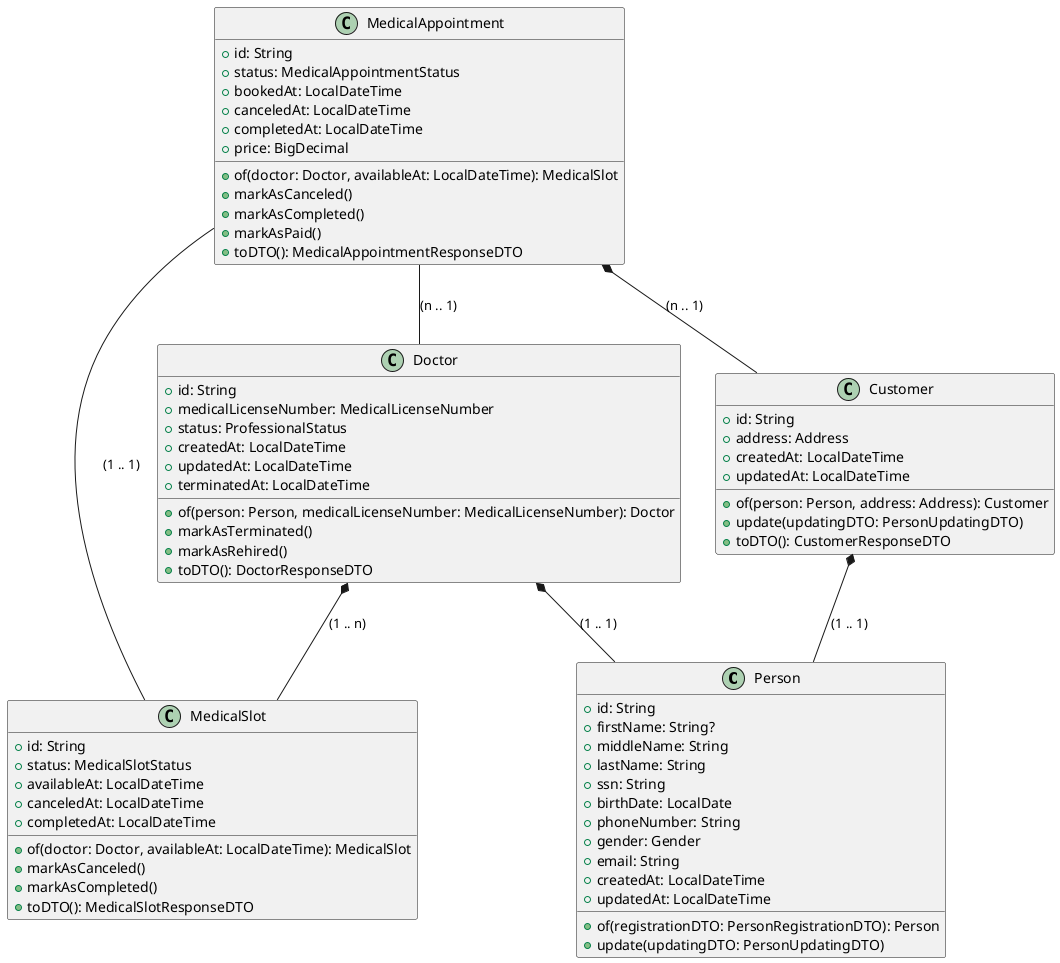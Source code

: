@startuml

class "Person" {
 +id: String
 +firstName: String?
 +middleName: String
 +lastName: String
 +ssn: String
 +birthDate: LocalDate
 +phoneNumber: String
 +gender: Gender
 +email: String
 +createdAt: LocalDateTime
 +updatedAt: LocalDateTime
 
 +of(registrationDTO: PersonRegistrationDTO): Person
 +update(updatingDTO: PersonUpdatingDTO)
}

class "Customer" {
 +id: String
 +address: Address
 +createdAt: LocalDateTime
 +updatedAt: LocalDateTime
 
 +of(person: Person, address: Address): Customer
 +update(updatingDTO: PersonUpdatingDTO)
 +toDTO(): CustomerResponseDTO
}

class "Doctor" {
 +id: String
 +medicalLicenseNumber: MedicalLicenseNumber
 +status: ProfessionalStatus
 +createdAt: LocalDateTime
 +updatedAt: LocalDateTime
 +terminatedAt: LocalDateTime
 
 +of(person: Person, medicalLicenseNumber: MedicalLicenseNumber): Doctor
 +markAsTerminated()
 +markAsRehired()
 +toDTO(): DoctorResponseDTO
}

class "MedicalSlot" {
  +id: String
  +status: MedicalSlotStatus
  +availableAt: LocalDateTime
  +canceledAt: LocalDateTime
  +completedAt: LocalDateTime
  
  +of(doctor: Doctor, availableAt: LocalDateTime): MedicalSlot
  +markAsCanceled()
  +markAsCompleted()
  +toDTO(): MedicalSlotResponseDTO
}

class "MedicalAppointment" {
  +id: String
  +status: MedicalAppointmentStatus
  +bookedAt: LocalDateTime
  +canceledAt: LocalDateTime
  +completedAt: LocalDateTime
  +price: BigDecimal
  
  +of(doctor: Doctor, availableAt: LocalDateTime): MedicalSlot
  +markAsCanceled()
  +markAsCompleted()
  +markAsPaid()
  +toDTO(): MedicalAppointmentResponseDTO
}

Customer *-- Person: "(1 .. 1)"
Doctor *-- Person: "(1 .. 1)"
Doctor *-- MedicalSlot: "(1 .. n)"
MedicalAppointment -- Doctor: "(n .. 1)"
MedicalAppointment *-- Customer: "(n .. 1)"
MedicalSlot -- MedicalAppointment: "(1 .. 1)"

@enduml